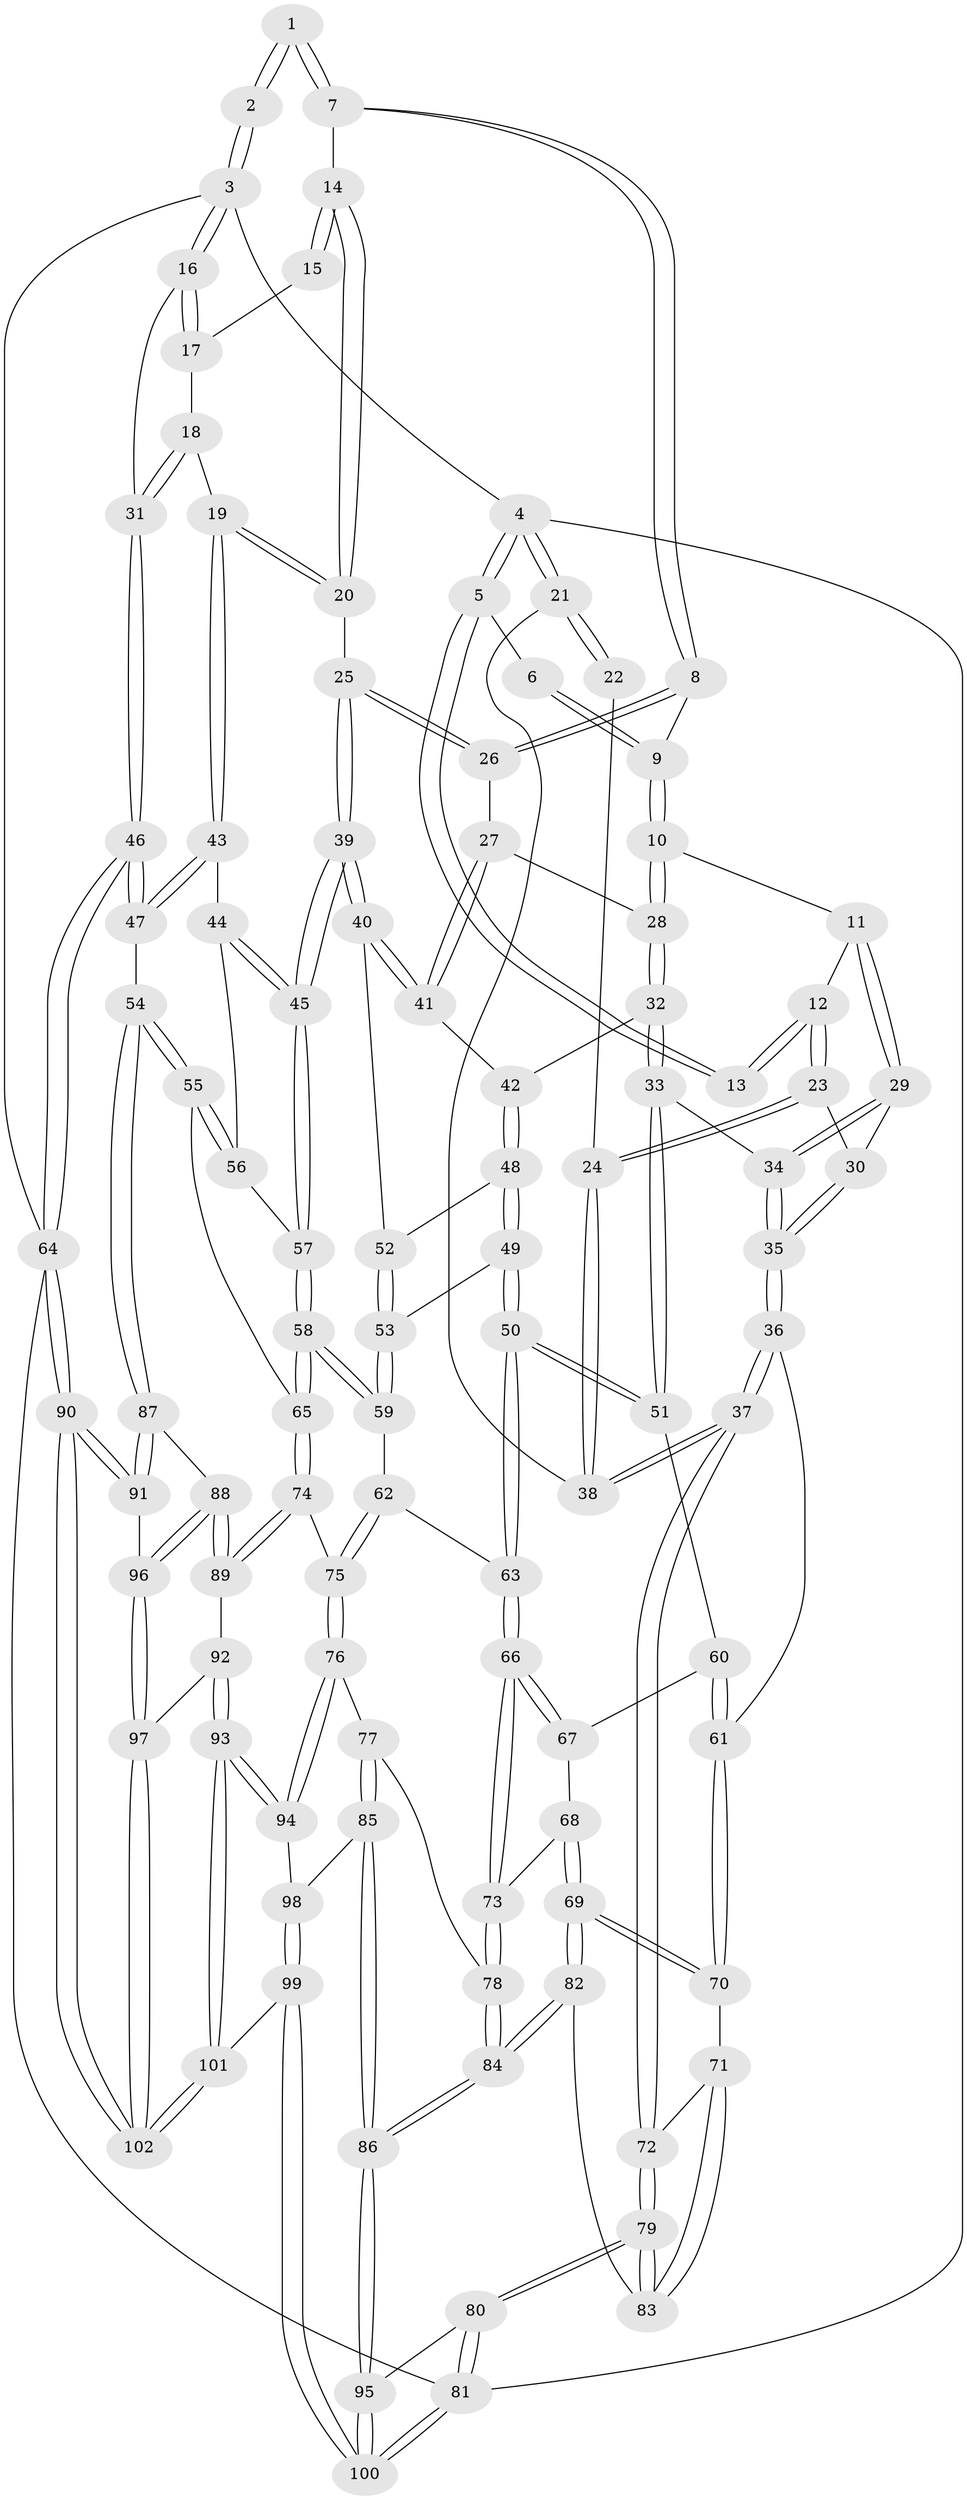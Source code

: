 // coarse degree distribution, {4: 0.41935483870967744, 5: 0.41935483870967744, 6: 0.0967741935483871, 3: 0.06451612903225806}
// Generated by graph-tools (version 1.1) at 2025/52/02/27/25 19:52:41]
// undirected, 102 vertices, 252 edges
graph export_dot {
graph [start="1"]
  node [color=gray90,style=filled];
  1 [pos="+0.6591597341134666+0"];
  2 [pos="+1+0"];
  3 [pos="+1+0"];
  4 [pos="+0+0"];
  5 [pos="+0.33503793811428445+0"];
  6 [pos="+0.5315209030031239+0"];
  7 [pos="+0.7158281912951621+0.1254511240885488"];
  8 [pos="+0.614438174716275+0.18673540230831806"];
  9 [pos="+0.5441787196761596+0.12049738800512358"];
  10 [pos="+0.3813059007182653+0.21839843717569615"];
  11 [pos="+0.28846220142497525+0.13540522209841033"];
  12 [pos="+0.26674711519513555+0.10750676784917768"];
  13 [pos="+0.26195066832380853+0.07261720075472111"];
  14 [pos="+0.812889458965854+0.17146113082184483"];
  15 [pos="+0.9206861952727867+0.05244716782825871"];
  16 [pos="+1+0.23543730718405728"];
  17 [pos="+0.952394015557123+0.16964466536921868"];
  18 [pos="+0.9705104525724423+0.24971972797655903"];
  19 [pos="+0.8308899667576002+0.2953433149549701"];
  20 [pos="+0.8223488510169161+0.28919734412138104"];
  21 [pos="+0+0"];
  22 [pos="+0.09534237293888344+0.07382736783910492"];
  23 [pos="+0.12433341390059369+0.23919480376278038"];
  24 [pos="+0+0.24267776270712138"];
  25 [pos="+0.771131617117874+0.30288708702899675"];
  26 [pos="+0.6148787291079771+0.21244269486598014"];
  27 [pos="+0.5632246545092819+0.30350809912092025"];
  28 [pos="+0.40167291065930244+0.27877085896214415"];
  29 [pos="+0.2246924809489216+0.34426104841445243"];
  30 [pos="+0.1509050394249236+0.30336026398200894"];
  31 [pos="+1+0.30833118823229977"];
  32 [pos="+0.3931742044974584+0.3041199822086492"];
  33 [pos="+0.32879517715136336+0.41207929221186257"];
  34 [pos="+0.2431433812384415+0.37244843463643923"];
  35 [pos="+0.07526499383530735+0.46191333738111906"];
  36 [pos="+0.07440557356218583+0.462809245458801"];
  37 [pos="+0+0.46992044598921673"];
  38 [pos="+0+0.29469366632213084"];
  39 [pos="+0.6456713570480689+0.4128613661859263"];
  40 [pos="+0.636853999361344+0.4072957705023975"];
  41 [pos="+0.5854083783846517+0.35017464921370467"];
  42 [pos="+0.4906889874889668+0.4091040582087384"];
  43 [pos="+0.8434595345382683+0.3234947630949064"];
  44 [pos="+0.8074938216762968+0.45594075514294014"];
  45 [pos="+0.649594596883673+0.4258706362638015"];
  46 [pos="+1+0.5682246226664162"];
  47 [pos="+1+0.5691913630529369"];
  48 [pos="+0.48993059936836303+0.41439186519995064"];
  49 [pos="+0.4528711253889565+0.5075189400522249"];
  50 [pos="+0.39756251580096247+0.5198494079725445"];
  51 [pos="+0.3364196731066312+0.4784851391328253"];
  52 [pos="+0.5524423453929896+0.4419360135949978"];
  53 [pos="+0.4576070566860228+0.5081087744974846"];
  54 [pos="+0.8917836098157907+0.6525486254458528"];
  55 [pos="+0.8817773257546044+0.6500608571503599"];
  56 [pos="+0.812136359522043+0.46932838896536644"];
  57 [pos="+0.6485249233111353+0.5051443323146109"];
  58 [pos="+0.6457954375295898+0.5864841678117421"];
  59 [pos="+0.6397255874902541+0.5862653058726988"];
  60 [pos="+0.281483740250453+0.5141953853589375"];
  61 [pos="+0.183463529186087+0.537866569715333"];
  62 [pos="+0.49162280168806755+0.6525457158258736"];
  63 [pos="+0.4126267233548193+0.646172811579501"];
  64 [pos="+1+1"];
  65 [pos="+0.7151393632912758+0.6591142020253672"];
  66 [pos="+0.3970243774039228+0.6735102478001365"];
  67 [pos="+0.28228707455204743+0.5939544972350584"];
  68 [pos="+0.27820145853553097+0.6545029673092411"];
  69 [pos="+0.1856478772439362+0.7106715514424244"];
  70 [pos="+0.16279516688409956+0.6689164307684256"];
  71 [pos="+0.04502358298590447+0.6424978127136912"];
  72 [pos="+0+0.4954840267421126"];
  73 [pos="+0.3944992556667306+0.6782921645735411"];
  74 [pos="+0.6318748733295718+0.7959643116474042"];
  75 [pos="+0.5664466647924943+0.8147271059787125"];
  76 [pos="+0.5254050869267026+0.837152217047462"];
  77 [pos="+0.4061782151618208+0.7071336482716607"];
  78 [pos="+0.3940435886794533+0.6859302064876929"];
  79 [pos="+0+0.8724725730722704"];
  80 [pos="+0+0.9544147975740591"];
  81 [pos="+0+1"];
  82 [pos="+0.18993980910372224+0.801294169095634"];
  83 [pos="+0.050378457714519806+0.787480773711101"];
  84 [pos="+0.2184176170657228+0.8424814714148487"];
  85 [pos="+0.3616700363091871+0.8784486272621196"];
  86 [pos="+0.22519000478244253+0.8666425406084998"];
  87 [pos="+0.8836150952299654+0.857775812994474"];
  88 [pos="+0.7752053623409558+0.8994839999489446"];
  89 [pos="+0.6778868845216066+0.8639197490542847"];
  90 [pos="+1+1"];
  91 [pos="+0.9458949295754323+0.9527171000378964"];
  92 [pos="+0.6757152293593391+0.8819588183288505"];
  93 [pos="+0.6236820327058765+1"];
  94 [pos="+0.5029536581515773+0.8685027402508467"];
  95 [pos="+0.21293887035477857+0.8993698597008412"];
  96 [pos="+0.7710626619323704+0.9852438385377508"];
  97 [pos="+0.7565646803920012+1"];
  98 [pos="+0.43156554583490103+0.8976785228142756"];
  99 [pos="+0.3839706620013858+1"];
  100 [pos="+0.18854266743203027+1"];
  101 [pos="+0.6453062958974866+1"];
  102 [pos="+0.6756411318266584+1"];
  1 -- 2;
  1 -- 2;
  1 -- 7;
  1 -- 7;
  2 -- 3;
  2 -- 3;
  3 -- 4;
  3 -- 16;
  3 -- 16;
  3 -- 64;
  4 -- 5;
  4 -- 5;
  4 -- 21;
  4 -- 21;
  4 -- 81;
  5 -- 6;
  5 -- 13;
  5 -- 13;
  6 -- 9;
  6 -- 9;
  7 -- 8;
  7 -- 8;
  7 -- 14;
  8 -- 9;
  8 -- 26;
  8 -- 26;
  9 -- 10;
  9 -- 10;
  10 -- 11;
  10 -- 28;
  10 -- 28;
  11 -- 12;
  11 -- 29;
  11 -- 29;
  12 -- 13;
  12 -- 13;
  12 -- 23;
  12 -- 23;
  14 -- 15;
  14 -- 15;
  14 -- 20;
  14 -- 20;
  15 -- 17;
  16 -- 17;
  16 -- 17;
  16 -- 31;
  17 -- 18;
  18 -- 19;
  18 -- 31;
  18 -- 31;
  19 -- 20;
  19 -- 20;
  19 -- 43;
  19 -- 43;
  20 -- 25;
  21 -- 22;
  21 -- 22;
  21 -- 38;
  22 -- 24;
  23 -- 24;
  23 -- 24;
  23 -- 30;
  24 -- 38;
  24 -- 38;
  25 -- 26;
  25 -- 26;
  25 -- 39;
  25 -- 39;
  26 -- 27;
  27 -- 28;
  27 -- 41;
  27 -- 41;
  28 -- 32;
  28 -- 32;
  29 -- 30;
  29 -- 34;
  29 -- 34;
  30 -- 35;
  30 -- 35;
  31 -- 46;
  31 -- 46;
  32 -- 33;
  32 -- 33;
  32 -- 42;
  33 -- 34;
  33 -- 51;
  33 -- 51;
  34 -- 35;
  34 -- 35;
  35 -- 36;
  35 -- 36;
  36 -- 37;
  36 -- 37;
  36 -- 61;
  37 -- 38;
  37 -- 38;
  37 -- 72;
  37 -- 72;
  39 -- 40;
  39 -- 40;
  39 -- 45;
  39 -- 45;
  40 -- 41;
  40 -- 41;
  40 -- 52;
  41 -- 42;
  42 -- 48;
  42 -- 48;
  43 -- 44;
  43 -- 47;
  43 -- 47;
  44 -- 45;
  44 -- 45;
  44 -- 56;
  45 -- 57;
  45 -- 57;
  46 -- 47;
  46 -- 47;
  46 -- 64;
  46 -- 64;
  47 -- 54;
  48 -- 49;
  48 -- 49;
  48 -- 52;
  49 -- 50;
  49 -- 50;
  49 -- 53;
  50 -- 51;
  50 -- 51;
  50 -- 63;
  50 -- 63;
  51 -- 60;
  52 -- 53;
  52 -- 53;
  53 -- 59;
  53 -- 59;
  54 -- 55;
  54 -- 55;
  54 -- 87;
  54 -- 87;
  55 -- 56;
  55 -- 56;
  55 -- 65;
  56 -- 57;
  57 -- 58;
  57 -- 58;
  58 -- 59;
  58 -- 59;
  58 -- 65;
  58 -- 65;
  59 -- 62;
  60 -- 61;
  60 -- 61;
  60 -- 67;
  61 -- 70;
  61 -- 70;
  62 -- 63;
  62 -- 75;
  62 -- 75;
  63 -- 66;
  63 -- 66;
  64 -- 90;
  64 -- 90;
  64 -- 81;
  65 -- 74;
  65 -- 74;
  66 -- 67;
  66 -- 67;
  66 -- 73;
  66 -- 73;
  67 -- 68;
  68 -- 69;
  68 -- 69;
  68 -- 73;
  69 -- 70;
  69 -- 70;
  69 -- 82;
  69 -- 82;
  70 -- 71;
  71 -- 72;
  71 -- 83;
  71 -- 83;
  72 -- 79;
  72 -- 79;
  73 -- 78;
  73 -- 78;
  74 -- 75;
  74 -- 89;
  74 -- 89;
  75 -- 76;
  75 -- 76;
  76 -- 77;
  76 -- 94;
  76 -- 94;
  77 -- 78;
  77 -- 85;
  77 -- 85;
  78 -- 84;
  78 -- 84;
  79 -- 80;
  79 -- 80;
  79 -- 83;
  79 -- 83;
  80 -- 81;
  80 -- 81;
  80 -- 95;
  81 -- 100;
  81 -- 100;
  82 -- 83;
  82 -- 84;
  82 -- 84;
  84 -- 86;
  84 -- 86;
  85 -- 86;
  85 -- 86;
  85 -- 98;
  86 -- 95;
  86 -- 95;
  87 -- 88;
  87 -- 91;
  87 -- 91;
  88 -- 89;
  88 -- 89;
  88 -- 96;
  88 -- 96;
  89 -- 92;
  90 -- 91;
  90 -- 91;
  90 -- 102;
  90 -- 102;
  91 -- 96;
  92 -- 93;
  92 -- 93;
  92 -- 97;
  93 -- 94;
  93 -- 94;
  93 -- 101;
  93 -- 101;
  94 -- 98;
  95 -- 100;
  95 -- 100;
  96 -- 97;
  96 -- 97;
  97 -- 102;
  97 -- 102;
  98 -- 99;
  98 -- 99;
  99 -- 100;
  99 -- 100;
  99 -- 101;
  101 -- 102;
  101 -- 102;
}
